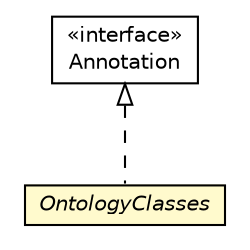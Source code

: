 #!/usr/local/bin/dot
#
# Class diagram 
# Generated by UMLGraph version R5_6-24-gf6e263 (http://www.umlgraph.org/)
#

digraph G {
	edge [fontname="Helvetica",fontsize=10,labelfontname="Helvetica",labelfontsize=10];
	node [fontname="Helvetica",fontsize=10,shape=plaintext];
	nodesep=0.25;
	ranksep=0.5;
	// org.universAAL.middleware.api.annotation.OntologyClasses
	c6125369 [label=<<table title="org.universAAL.middleware.api.annotation.OntologyClasses" border="0" cellborder="1" cellspacing="0" cellpadding="2" port="p" bgcolor="lemonChiffon" href="./OntologyClasses.html">
		<tr><td><table border="0" cellspacing="0" cellpadding="1">
<tr><td align="center" balign="center"><font face="Helvetica-Oblique"> OntologyClasses </font></td></tr>
		</table></td></tr>
		</table>>, URL="./OntologyClasses.html", fontname="Helvetica", fontcolor="black", fontsize=10.0];
	//org.universAAL.middleware.api.annotation.OntologyClasses implements java.lang.annotation.Annotation
	c6126910:p -> c6125369:p [dir=back,arrowtail=empty,style=dashed];
	// java.lang.annotation.Annotation
	c6126910 [label=<<table title="java.lang.annotation.Annotation" border="0" cellborder="1" cellspacing="0" cellpadding="2" port="p" href="http://java.sun.com/j2se/1.4.2/docs/api/java/lang/annotation/Annotation.html">
		<tr><td><table border="0" cellspacing="0" cellpadding="1">
<tr><td align="center" balign="center"> &#171;interface&#187; </td></tr>
<tr><td align="center" balign="center"> Annotation </td></tr>
		</table></td></tr>
		</table>>, URL="http://java.sun.com/j2se/1.4.2/docs/api/java/lang/annotation/Annotation.html", fontname="Helvetica", fontcolor="black", fontsize=10.0];
}


